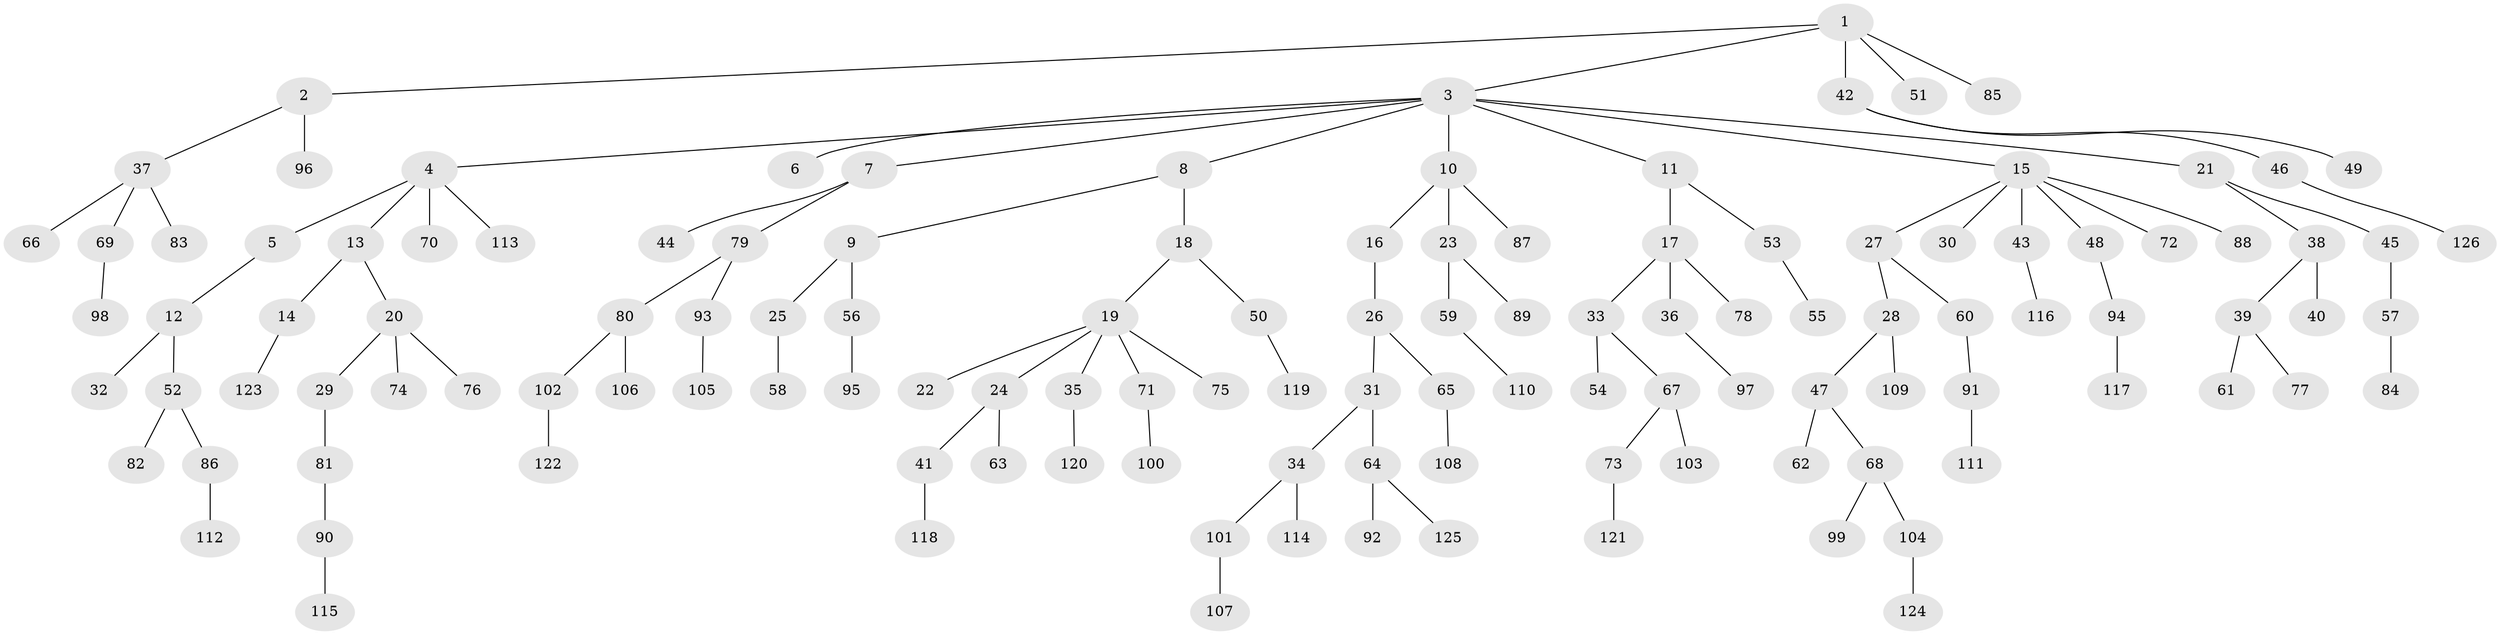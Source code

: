// coarse degree distribution, {4: 0.07317073170731707, 2: 0.24390243902439024, 10: 0.012195121951219513, 3: 0.12195121951219512, 1: 0.5121951219512195, 6: 0.012195121951219513, 5: 0.024390243902439025}
// Generated by graph-tools (version 1.1) at 2025/42/03/06/25 10:42:04]
// undirected, 126 vertices, 125 edges
graph export_dot {
graph [start="1"]
  node [color=gray90,style=filled];
  1;
  2;
  3;
  4;
  5;
  6;
  7;
  8;
  9;
  10;
  11;
  12;
  13;
  14;
  15;
  16;
  17;
  18;
  19;
  20;
  21;
  22;
  23;
  24;
  25;
  26;
  27;
  28;
  29;
  30;
  31;
  32;
  33;
  34;
  35;
  36;
  37;
  38;
  39;
  40;
  41;
  42;
  43;
  44;
  45;
  46;
  47;
  48;
  49;
  50;
  51;
  52;
  53;
  54;
  55;
  56;
  57;
  58;
  59;
  60;
  61;
  62;
  63;
  64;
  65;
  66;
  67;
  68;
  69;
  70;
  71;
  72;
  73;
  74;
  75;
  76;
  77;
  78;
  79;
  80;
  81;
  82;
  83;
  84;
  85;
  86;
  87;
  88;
  89;
  90;
  91;
  92;
  93;
  94;
  95;
  96;
  97;
  98;
  99;
  100;
  101;
  102;
  103;
  104;
  105;
  106;
  107;
  108;
  109;
  110;
  111;
  112;
  113;
  114;
  115;
  116;
  117;
  118;
  119;
  120;
  121;
  122;
  123;
  124;
  125;
  126;
  1 -- 2;
  1 -- 3;
  1 -- 42;
  1 -- 51;
  1 -- 85;
  2 -- 37;
  2 -- 96;
  3 -- 4;
  3 -- 6;
  3 -- 7;
  3 -- 8;
  3 -- 10;
  3 -- 11;
  3 -- 15;
  3 -- 21;
  4 -- 5;
  4 -- 13;
  4 -- 70;
  4 -- 113;
  5 -- 12;
  7 -- 44;
  7 -- 79;
  8 -- 9;
  8 -- 18;
  9 -- 25;
  9 -- 56;
  10 -- 16;
  10 -- 23;
  10 -- 87;
  11 -- 17;
  11 -- 53;
  12 -- 32;
  12 -- 52;
  13 -- 14;
  13 -- 20;
  14 -- 123;
  15 -- 27;
  15 -- 30;
  15 -- 43;
  15 -- 48;
  15 -- 72;
  15 -- 88;
  16 -- 26;
  17 -- 33;
  17 -- 36;
  17 -- 78;
  18 -- 19;
  18 -- 50;
  19 -- 22;
  19 -- 24;
  19 -- 35;
  19 -- 71;
  19 -- 75;
  20 -- 29;
  20 -- 74;
  20 -- 76;
  21 -- 38;
  21 -- 45;
  23 -- 59;
  23 -- 89;
  24 -- 41;
  24 -- 63;
  25 -- 58;
  26 -- 31;
  26 -- 65;
  27 -- 28;
  27 -- 60;
  28 -- 47;
  28 -- 109;
  29 -- 81;
  31 -- 34;
  31 -- 64;
  33 -- 54;
  33 -- 67;
  34 -- 101;
  34 -- 114;
  35 -- 120;
  36 -- 97;
  37 -- 66;
  37 -- 69;
  37 -- 83;
  38 -- 39;
  38 -- 40;
  39 -- 61;
  39 -- 77;
  41 -- 118;
  42 -- 46;
  42 -- 49;
  43 -- 116;
  45 -- 57;
  46 -- 126;
  47 -- 62;
  47 -- 68;
  48 -- 94;
  50 -- 119;
  52 -- 82;
  52 -- 86;
  53 -- 55;
  56 -- 95;
  57 -- 84;
  59 -- 110;
  60 -- 91;
  64 -- 92;
  64 -- 125;
  65 -- 108;
  67 -- 73;
  67 -- 103;
  68 -- 99;
  68 -- 104;
  69 -- 98;
  71 -- 100;
  73 -- 121;
  79 -- 80;
  79 -- 93;
  80 -- 102;
  80 -- 106;
  81 -- 90;
  86 -- 112;
  90 -- 115;
  91 -- 111;
  93 -- 105;
  94 -- 117;
  101 -- 107;
  102 -- 122;
  104 -- 124;
}
